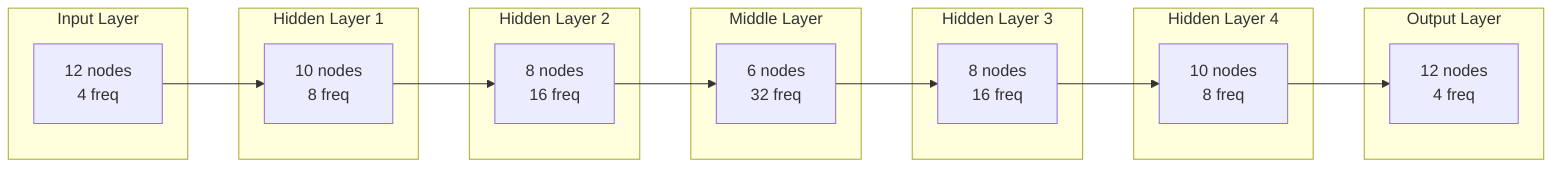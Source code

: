 flowchart LR
    subgraph "Input Layer"
        direction TB
        I["12 nodes<br>4 freq"]
    end
    subgraph "Hidden Layer 1"
        direction TB
        H1["10 nodes<br>8 freq"]
    end
    subgraph "Hidden Layer 2"
        direction TB
        H2["8 nodes<br>16 freq"]
    end
    subgraph "Middle Layer"
        direction TB
        M["6 nodes<br>32 freq"]
    end
    subgraph "Hidden Layer 3"
        direction TB
        H3["8 nodes<br>16 freq"]
    end
    subgraph "Hidden Layer 4"
        direction TB
        H4["10 nodes<br>8 freq"]
    end
    subgraph "Output Layer"
        direction TB
        O["12 nodes<br>4 freq"]
    end

    I --> H1
    H1 --> H2
    H2 --> M
    M --> H3
    H3 --> H4
    H4 --> O